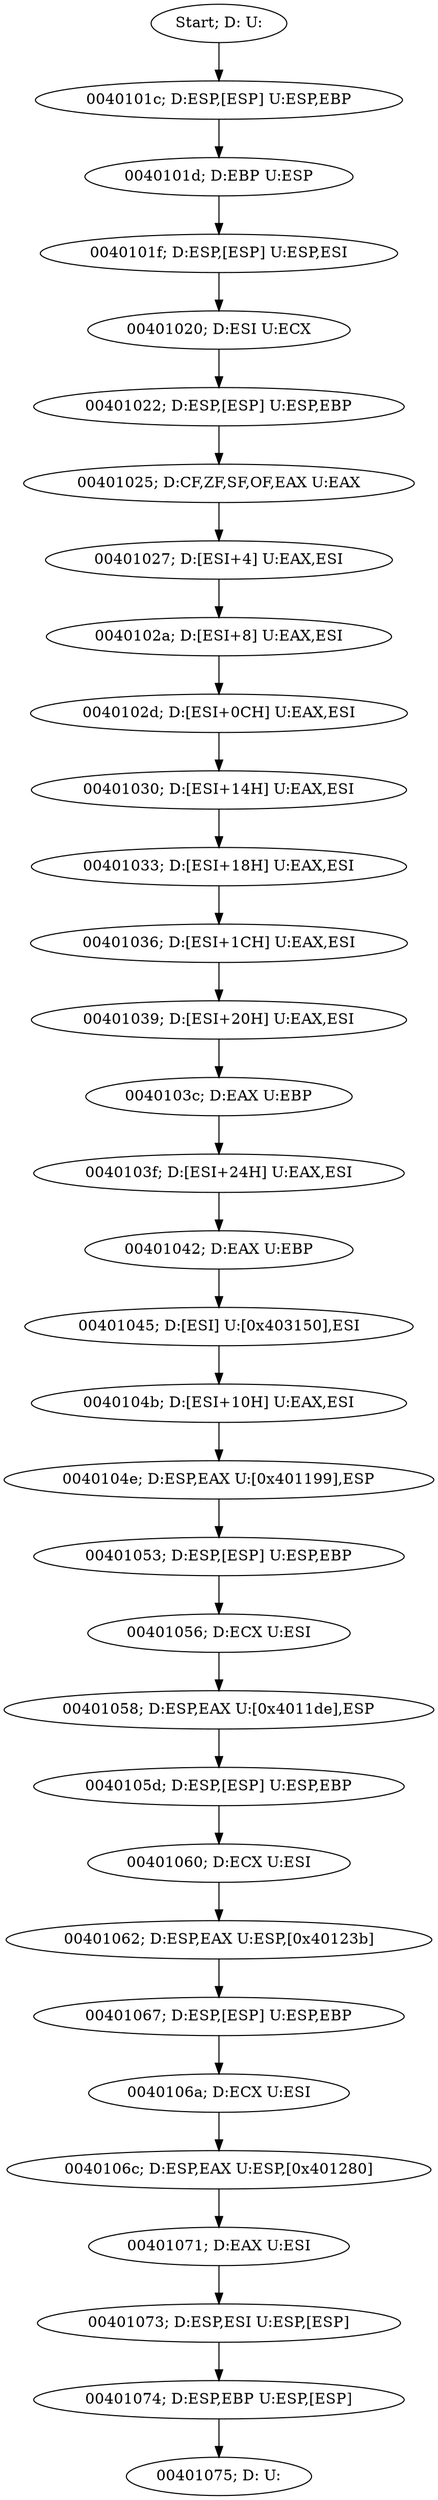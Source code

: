 digraph {
	n0 [label="Start; D: U:"]
	n1 [label="0040101c; D:ESP,[ESP] U:ESP,EBP"]
	n2 [label="0040101d; D:EBP U:ESP"]
	n3 [label="0040101f; D:ESP,[ESP] U:ESP,ESI"]
	n4 [label="00401020; D:ESI U:ECX"]
	n5 [label="00401022; D:ESP,[ESP] U:ESP,EBP"]
	n6 [label="00401025; D:CF,ZF,SF,OF,EAX U:EAX"]
	n7 [label="00401027; D:[ESI+4] U:EAX,ESI"]
	n8 [label="0040102a; D:[ESI+8] U:EAX,ESI"]
	n9 [label="0040102d; D:[ESI+0CH] U:EAX,ESI"]
	n10 [label="00401030; D:[ESI+14H] U:EAX,ESI"]
	n11 [label="00401033; D:[ESI+18H] U:EAX,ESI"]
	n12 [label="00401036; D:[ESI+1CH] U:EAX,ESI"]
	n13 [label="00401039; D:[ESI+20H] U:EAX,ESI"]
	n14 [label="0040103c; D:EAX U:EBP"]
	n15 [label="0040103f; D:[ESI+24H] U:EAX,ESI"]
	n16 [label="00401042; D:EAX U:EBP"]
	n17 [label="00401045; D:[ESI] U:[0x403150],ESI"]
	n18 [label="0040104b; D:[ESI+10H] U:EAX,ESI"]
	n19 [label="0040104e; D:ESP,EAX U:[0x401199],ESP"]
	n20 [label="00401053; D:ESP,[ESP] U:ESP,EBP"]
	n21 [label="00401056; D:ECX U:ESI"]
	n22 [label="00401058; D:ESP,EAX U:[0x4011de],ESP"]
	n23 [label="0040105d; D:ESP,[ESP] U:ESP,EBP"]
	n24 [label="00401060; D:ECX U:ESI"]
	n25 [label="00401062; D:ESP,EAX U:ESP,[0x40123b]"]
	n26 [label="00401067; D:ESP,[ESP] U:ESP,EBP"]
	n27 [label="0040106a; D:ECX U:ESI"]
	n28 [label="0040106c; D:ESP,EAX U:ESP,[0x401280]"]
	n29 [label="00401071; D:EAX U:ESI"]
	n30 [label="00401073; D:ESP,ESI U:ESP,[ESP]"]
	n31 [label="00401074; D:ESP,EBP U:ESP,[ESP]"]
	n32 [label="00401075; D: U:"]

	n0 -> n1
	n1 -> n2
	n2 -> n3
	n3 -> n4
	n4 -> n5
	n5 -> n6
	n6 -> n7
	n7 -> n8
	n8 -> n9
	n9 -> n10
	n10 -> n11
	n11 -> n12
	n12 -> n13
	n13 -> n14
	n14 -> n15
	n15 -> n16
	n16 -> n17
	n17 -> n18
	n18 -> n19
	n19 -> n20
	n20 -> n21
	n21 -> n22
	n22 -> n23
	n23 -> n24
	n24 -> n25
	n25 -> n26
	n26 -> n27
	n27 -> n28
	n28 -> n29
	n29 -> n30
	n30 -> n31
	n31 -> n32

}